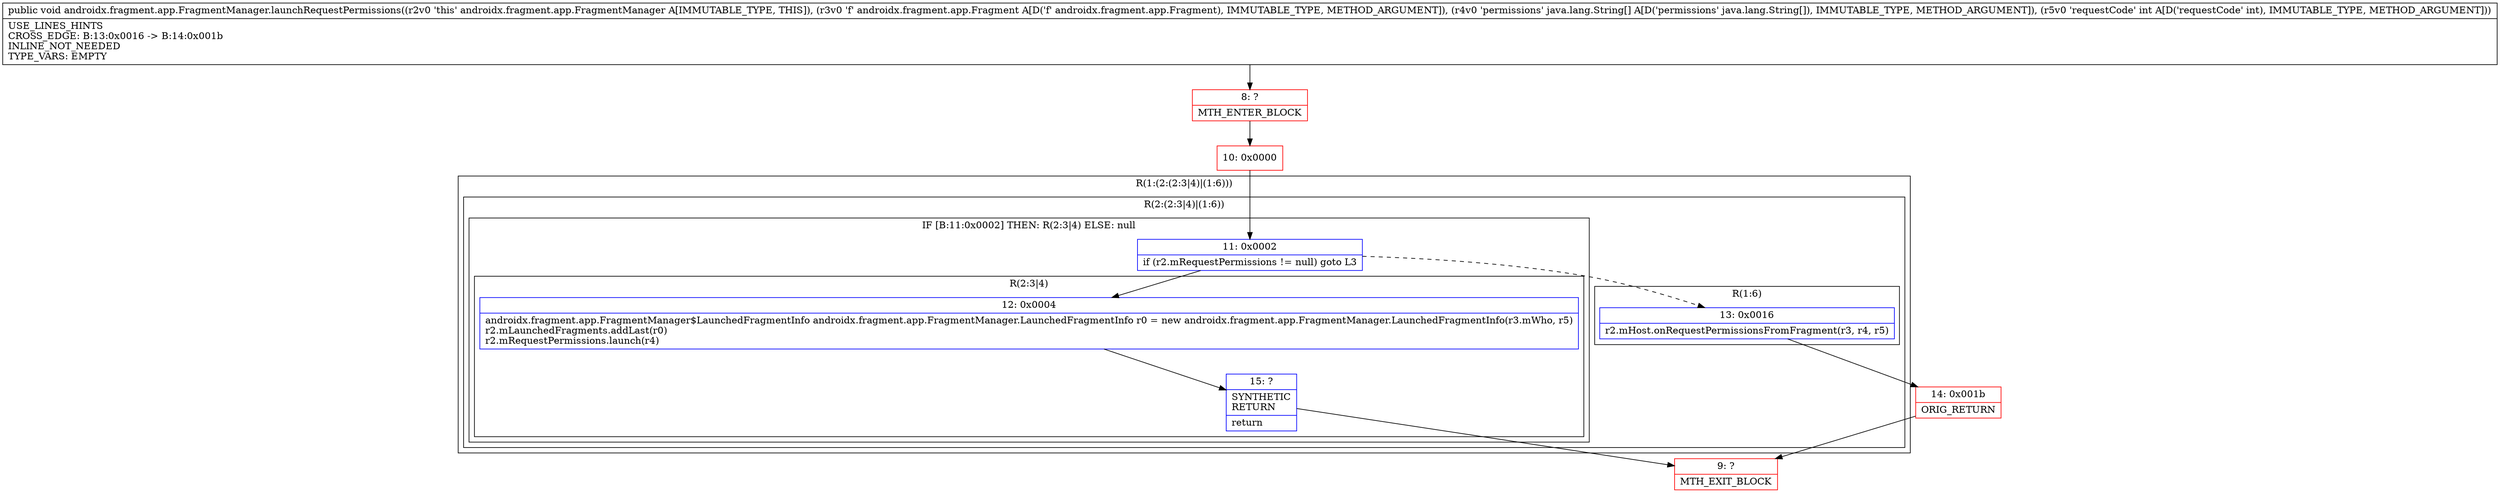 digraph "CFG forandroidx.fragment.app.FragmentManager.launchRequestPermissions(Landroidx\/fragment\/app\/Fragment;[Ljava\/lang\/String;I)V" {
subgraph cluster_Region_1070381629 {
label = "R(1:(2:(2:3|4)|(1:6)))";
node [shape=record,color=blue];
subgraph cluster_Region_34532002 {
label = "R(2:(2:3|4)|(1:6))";
node [shape=record,color=blue];
subgraph cluster_IfRegion_1930493614 {
label = "IF [B:11:0x0002] THEN: R(2:3|4) ELSE: null";
node [shape=record,color=blue];
Node_11 [shape=record,label="{11\:\ 0x0002|if (r2.mRequestPermissions != null) goto L3\l}"];
subgraph cluster_Region_1715400871 {
label = "R(2:3|4)";
node [shape=record,color=blue];
Node_12 [shape=record,label="{12\:\ 0x0004|androidx.fragment.app.FragmentManager$LaunchedFragmentInfo androidx.fragment.app.FragmentManager.LaunchedFragmentInfo r0 = new androidx.fragment.app.FragmentManager.LaunchedFragmentInfo(r3.mWho, r5)\lr2.mLaunchedFragments.addLast(r0)\lr2.mRequestPermissions.launch(r4)\l}"];
Node_15 [shape=record,label="{15\:\ ?|SYNTHETIC\lRETURN\l|return\l}"];
}
}
subgraph cluster_Region_17942910 {
label = "R(1:6)";
node [shape=record,color=blue];
Node_13 [shape=record,label="{13\:\ 0x0016|r2.mHost.onRequestPermissionsFromFragment(r3, r4, r5)\l}"];
}
}
}
Node_8 [shape=record,color=red,label="{8\:\ ?|MTH_ENTER_BLOCK\l}"];
Node_10 [shape=record,color=red,label="{10\:\ 0x0000}"];
Node_9 [shape=record,color=red,label="{9\:\ ?|MTH_EXIT_BLOCK\l}"];
Node_14 [shape=record,color=red,label="{14\:\ 0x001b|ORIG_RETURN\l}"];
MethodNode[shape=record,label="{public void androidx.fragment.app.FragmentManager.launchRequestPermissions((r2v0 'this' androidx.fragment.app.FragmentManager A[IMMUTABLE_TYPE, THIS]), (r3v0 'f' androidx.fragment.app.Fragment A[D('f' androidx.fragment.app.Fragment), IMMUTABLE_TYPE, METHOD_ARGUMENT]), (r4v0 'permissions' java.lang.String[] A[D('permissions' java.lang.String[]), IMMUTABLE_TYPE, METHOD_ARGUMENT]), (r5v0 'requestCode' int A[D('requestCode' int), IMMUTABLE_TYPE, METHOD_ARGUMENT]))  | USE_LINES_HINTS\lCROSS_EDGE: B:13:0x0016 \-\> B:14:0x001b\lINLINE_NOT_NEEDED\lTYPE_VARS: EMPTY\l}"];
MethodNode -> Node_8;Node_11 -> Node_12;
Node_11 -> Node_13[style=dashed];
Node_12 -> Node_15;
Node_15 -> Node_9;
Node_13 -> Node_14;
Node_8 -> Node_10;
Node_10 -> Node_11;
Node_14 -> Node_9;
}

